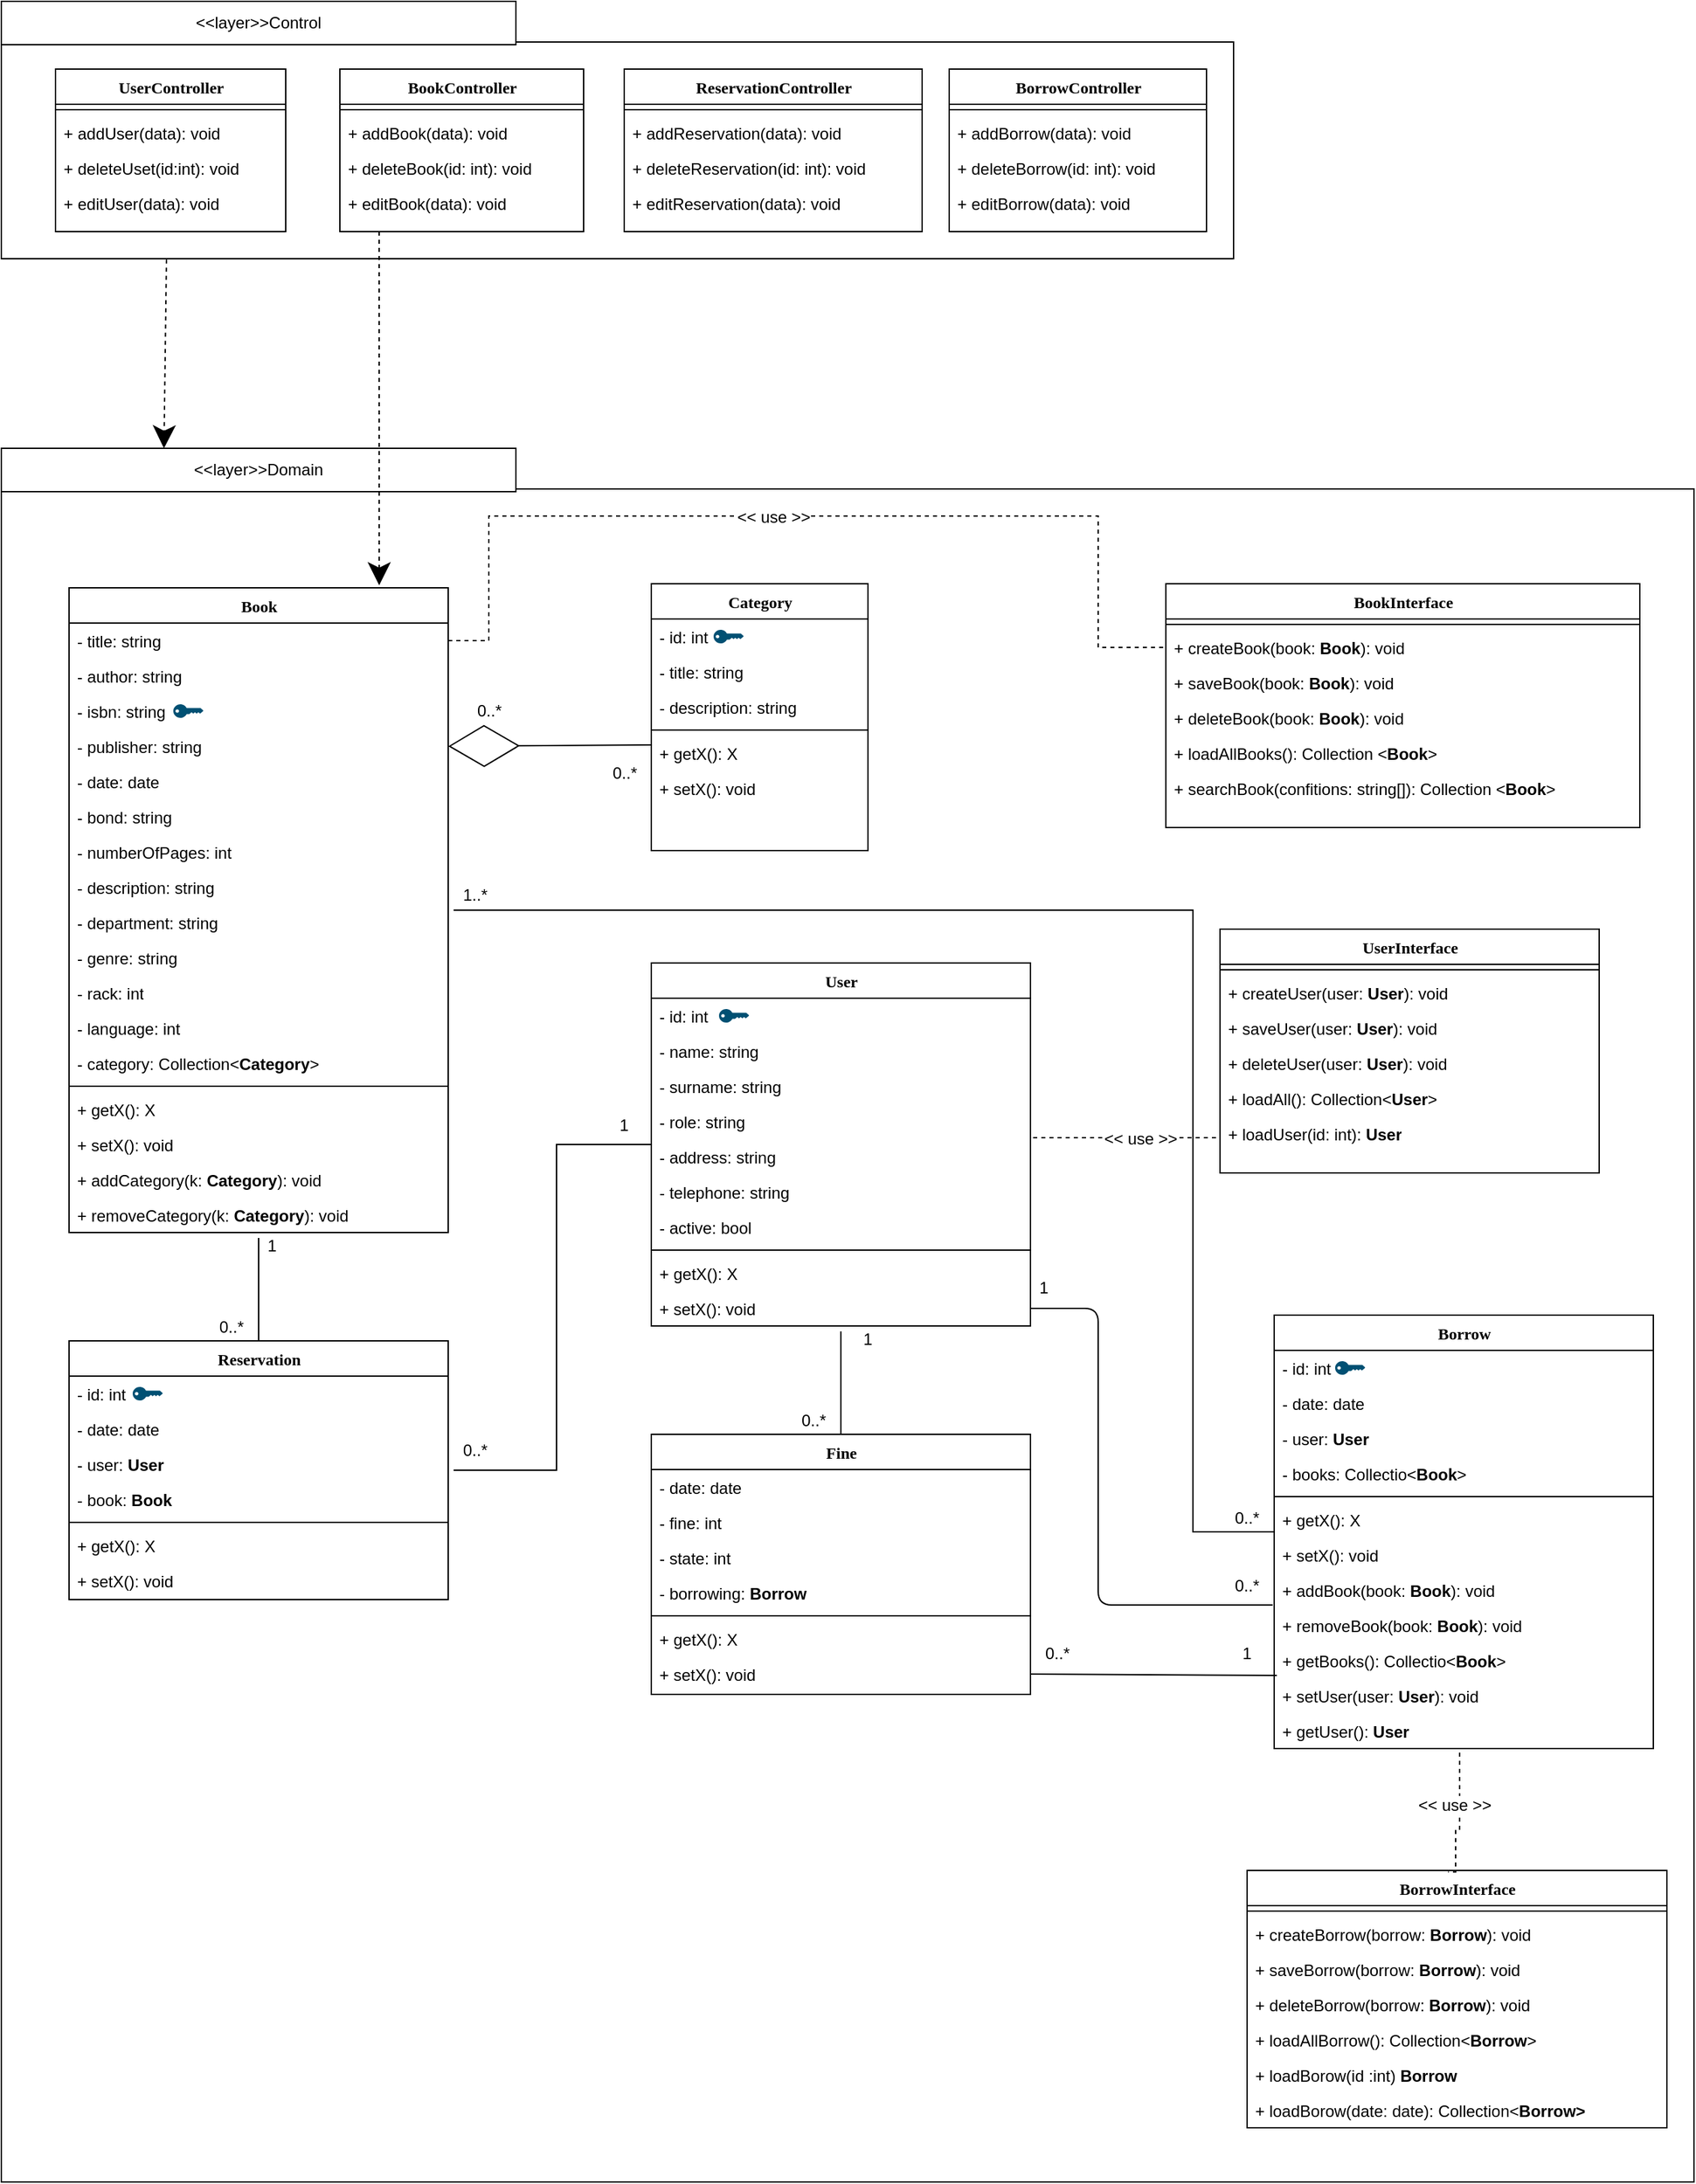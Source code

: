 <mxfile version="12.8.1" type="device"><diagram name="Page-1" id="9f46799a-70d6-7492-0946-bef42562c5a5"><mxGraphModel dx="2031" dy="1963" grid="1" gridSize="10" guides="1" tooltips="1" connect="1" arrows="1" fold="1" page="1" pageScale="1" pageWidth="1100" pageHeight="850" background="#ffffff" math="0" shadow="0"><root><mxCell id="0"/><mxCell id="1" parent="0"/><mxCell id="lK4ByHvCTEQCoTsNUrYw-185" value="" style="whiteSpace=wrap;html=1;aspect=fixed;" parent="1" vertex="1"><mxGeometry x="40" y="10" width="1250" height="1250" as="geometry"/></mxCell><mxCell id="lK4ByHvCTEQCoTsNUrYw-67" value="" style="edgeStyle=orthogonalEdgeStyle;rounded=0;orthogonalLoop=1;jettySize=auto;html=1;startArrow=none;startFill=0;startSize=25;sourcePerimeterSpacing=4;endArrow=none;endFill=0;endSize=50;strokeColor=#000000;strokeWidth=1;" parent="1" source="78961159f06e98e8-17" target="lK4ByHvCTEQCoTsNUrYw-48" edge="1"><mxGeometry relative="1" as="geometry"/></mxCell><mxCell id="lK4ByHvCTEQCoTsNUrYw-118" value="" style="edgeStyle=orthogonalEdgeStyle;rounded=0;orthogonalLoop=1;jettySize=auto;html=1;startArrow=none;startFill=0;startSize=25;sourcePerimeterSpacing=4;endArrow=none;endFill=0;endSize=50;strokeColor=#000000;strokeWidth=1;dashed=1;" parent="1" target="lK4ByHvCTEQCoTsNUrYw-99" edge="1"><mxGeometry relative="1" as="geometry"><mxPoint x="802" y="489" as="sourcePoint"/><Array as="points"><mxPoint x="920" y="489"/><mxPoint x="920" y="489"/></Array></mxGeometry></mxCell><mxCell id="lK4ByHvCTEQCoTsNUrYw-120" value="&amp;lt;&amp;lt; use &amp;gt;&amp;gt;" style="text;html=1;align=center;verticalAlign=middle;resizable=0;points=[];labelBackgroundColor=#ffffff;" parent="lK4ByHvCTEQCoTsNUrYw-118" vertex="1" connectable="0"><mxGeometry x="0.123" y="-1" relative="1" as="geometry"><mxPoint x="1" as="offset"/></mxGeometry></mxCell><mxCell id="lK4ByHvCTEQCoTsNUrYw-140" value="" style="edgeStyle=orthogonalEdgeStyle;rounded=0;orthogonalLoop=1;jettySize=auto;html=1;startArrow=none;startFill=0;startSize=25;sourcePerimeterSpacing=4;endArrow=none;endFill=0;endSize=50;strokeColor=#000000;strokeWidth=1;" parent="1" source="78961159f06e98e8-17" target="lK4ByHvCTEQCoTsNUrYw-121" edge="1"><mxGeometry relative="1" as="geometry"><Array as="points"><mxPoint x="920" y="321"/><mxPoint x="920" y="780"/></Array></mxGeometry></mxCell><mxCell id="78961159f06e98e8-17" value="Book" style="swimlane;html=1;fontStyle=1;align=center;verticalAlign=top;childLayout=stackLayout;horizontal=1;startSize=26;horizontalStack=0;resizeParent=1;resizeLast=0;collapsible=1;marginBottom=0;swimlaneFillColor=#ffffff;rounded=0;shadow=0;comic=0;labelBackgroundColor=none;strokeWidth=1;fillColor=none;fontFamily=Verdana;fontSize=12" parent="1" vertex="1"><mxGeometry x="90" y="83" width="280" height="476" as="geometry"/></mxCell><mxCell id="78961159f06e98e8-21" value="- title: string" style="text;html=1;strokeColor=none;fillColor=none;align=left;verticalAlign=top;spacingLeft=4;spacingRight=4;whiteSpace=wrap;overflow=hidden;rotatable=0;points=[[0,0.5],[1,0.5]];portConstraint=eastwest;" parent="78961159f06e98e8-17" vertex="1"><mxGeometry y="26" width="280" height="26" as="geometry"/></mxCell><mxCell id="78961159f06e98e8-23" value="- author: string" style="text;html=1;strokeColor=none;fillColor=none;align=left;verticalAlign=top;spacingLeft=4;spacingRight=4;whiteSpace=wrap;overflow=hidden;rotatable=0;points=[[0,0.5],[1,0.5]];portConstraint=eastwest;" parent="78961159f06e98e8-17" vertex="1"><mxGeometry y="52" width="280" height="26" as="geometry"/></mxCell><mxCell id="78961159f06e98e8-26" value="- isbn: string" style="text;html=1;strokeColor=none;fillColor=none;align=left;verticalAlign=top;spacingLeft=4;spacingRight=4;whiteSpace=wrap;overflow=hidden;rotatable=0;points=[[0,0.5],[1,0.5]];portConstraint=eastwest;" parent="78961159f06e98e8-17" vertex="1"><mxGeometry y="78" width="280" height="26" as="geometry"/></mxCell><mxCell id="78961159f06e98e8-25" value="- publisher: string" style="text;html=1;strokeColor=none;fillColor=none;align=left;verticalAlign=top;spacingLeft=4;spacingRight=4;whiteSpace=wrap;overflow=hidden;rotatable=0;points=[[0,0.5],[1,0.5]];portConstraint=eastwest;" parent="78961159f06e98e8-17" vertex="1"><mxGeometry y="104" width="280" height="26" as="geometry"/></mxCell><mxCell id="78961159f06e98e8-24" value="- date: date" style="text;html=1;strokeColor=none;fillColor=none;align=left;verticalAlign=top;spacingLeft=4;spacingRight=4;whiteSpace=wrap;overflow=hidden;rotatable=0;points=[[0,0.5],[1,0.5]];portConstraint=eastwest;" parent="78961159f06e98e8-17" vertex="1"><mxGeometry y="130" width="280" height="26" as="geometry"/></mxCell><mxCell id="lK4ByHvCTEQCoTsNUrYw-11" value="- bond: string" style="text;html=1;strokeColor=none;fillColor=none;align=left;verticalAlign=top;spacingLeft=4;spacingRight=4;whiteSpace=wrap;overflow=hidden;rotatable=0;points=[[0,0.5],[1,0.5]];portConstraint=eastwest;" parent="78961159f06e98e8-17" vertex="1"><mxGeometry y="156" width="280" height="26" as="geometry"/></mxCell><mxCell id="lK4ByHvCTEQCoTsNUrYw-12" value="- numberOfPages: int" style="text;html=1;strokeColor=none;fillColor=none;align=left;verticalAlign=top;spacingLeft=4;spacingRight=4;whiteSpace=wrap;overflow=hidden;rotatable=0;points=[[0,0.5],[1,0.5]];portConstraint=eastwest;" parent="78961159f06e98e8-17" vertex="1"><mxGeometry y="182" width="280" height="26" as="geometry"/></mxCell><mxCell id="lK4ByHvCTEQCoTsNUrYw-13" value="-&lt;span lang=&quot;en&quot;&gt; description&lt;/span&gt;: string" style="text;html=1;strokeColor=none;fillColor=none;align=left;verticalAlign=top;spacingLeft=4;spacingRight=4;whiteSpace=wrap;overflow=hidden;rotatable=0;points=[[0,0.5],[1,0.5]];portConstraint=eastwest;" parent="78961159f06e98e8-17" vertex="1"><mxGeometry y="208" width="280" height="26" as="geometry"/></mxCell><mxCell id="lK4ByHvCTEQCoTsNUrYw-14" value="-&lt;span lang=&quot;en&quot;&gt; department&lt;/span&gt;: string" style="text;html=1;strokeColor=none;fillColor=none;align=left;verticalAlign=top;spacingLeft=4;spacingRight=4;whiteSpace=wrap;overflow=hidden;rotatable=0;points=[[0,0.5],[1,0.5]];portConstraint=eastwest;" parent="78961159f06e98e8-17" vertex="1"><mxGeometry y="234" width="280" height="26" as="geometry"/></mxCell><mxCell id="lK4ByHvCTEQCoTsNUrYw-15" value="-&lt;span lang=&quot;en&quot;&gt; genre&lt;/span&gt;: string" style="text;html=1;strokeColor=none;fillColor=none;align=left;verticalAlign=top;spacingLeft=4;spacingRight=4;whiteSpace=wrap;overflow=hidden;rotatable=0;points=[[0,0.5],[1,0.5]];portConstraint=eastwest;" parent="78961159f06e98e8-17" vertex="1"><mxGeometry y="260" width="280" height="26" as="geometry"/></mxCell><mxCell id="lK4ByHvCTEQCoTsNUrYw-16" value="-&lt;span lang=&quot;en&quot;&gt; rack&lt;/span&gt;: int" style="text;html=1;strokeColor=none;fillColor=none;align=left;verticalAlign=top;spacingLeft=4;spacingRight=4;whiteSpace=wrap;overflow=hidden;rotatable=0;points=[[0,0.5],[1,0.5]];portConstraint=eastwest;" parent="78961159f06e98e8-17" vertex="1"><mxGeometry y="286" width="280" height="26" as="geometry"/></mxCell><mxCell id="lK4ByHvCTEQCoTsNUrYw-17" value="-&lt;span lang=&quot;en&quot;&gt; language&lt;/span&gt;: int" style="text;html=1;strokeColor=none;fillColor=none;align=left;verticalAlign=top;spacingLeft=4;spacingRight=4;whiteSpace=wrap;overflow=hidden;rotatable=0;points=[[0,0.5],[1,0.5]];portConstraint=eastwest;" parent="78961159f06e98e8-17" vertex="1"><mxGeometry y="312" width="280" height="26" as="geometry"/></mxCell><mxCell id="lK4ByHvCTEQCoTsNUrYw-18" value="-&lt;span lang=&quot;en&quot;&gt; category&lt;/span&gt;: Collection&amp;lt;&lt;b&gt;Category&lt;/b&gt;&amp;gt;" style="text;html=1;strokeColor=none;fillColor=none;align=left;verticalAlign=top;spacingLeft=4;spacingRight=4;whiteSpace=wrap;overflow=hidden;rotatable=0;points=[[0,0.5],[1,0.5]];portConstraint=eastwest;" parent="78961159f06e98e8-17" vertex="1"><mxGeometry y="338" width="280" height="26" as="geometry"/></mxCell><mxCell id="78961159f06e98e8-19" value="" style="line;html=1;strokeWidth=1;fillColor=none;align=left;verticalAlign=middle;spacingTop=-1;spacingLeft=3;spacingRight=3;rotatable=0;labelPosition=right;points=[];portConstraint=eastwest;" parent="78961159f06e98e8-17" vertex="1"><mxGeometry y="364" width="280" height="8" as="geometry"/></mxCell><mxCell id="78961159f06e98e8-27" value="+ getX(): X" style="text;html=1;strokeColor=none;fillColor=none;align=left;verticalAlign=top;spacingLeft=4;spacingRight=4;whiteSpace=wrap;overflow=hidden;rotatable=0;points=[[0,0.5],[1,0.5]];portConstraint=eastwest;" parent="78961159f06e98e8-17" vertex="1"><mxGeometry y="372" width="280" height="26" as="geometry"/></mxCell><mxCell id="78961159f06e98e8-20" value="+ setX(): void" style="text;html=1;strokeColor=none;fillColor=none;align=left;verticalAlign=top;spacingLeft=4;spacingRight=4;whiteSpace=wrap;overflow=hidden;rotatable=0;points=[[0,0.5],[1,0.5]];portConstraint=eastwest;" parent="78961159f06e98e8-17" vertex="1"><mxGeometry y="398" width="280" height="26" as="geometry"/></mxCell><mxCell id="lK4ByHvCTEQCoTsNUrYw-19" value="+ addCategory(k: &lt;b&gt;Category&lt;/b&gt;): void" style="text;html=1;strokeColor=none;fillColor=none;align=left;verticalAlign=top;spacingLeft=4;spacingRight=4;whiteSpace=wrap;overflow=hidden;rotatable=0;points=[[0,0.5],[1,0.5]];portConstraint=eastwest;" parent="78961159f06e98e8-17" vertex="1"><mxGeometry y="424" width="280" height="26" as="geometry"/></mxCell><mxCell id="lK4ByHvCTEQCoTsNUrYw-20" value="+ removeCategory(k: &lt;b&gt;Category&lt;/b&gt;): void" style="text;html=1;strokeColor=none;fillColor=none;align=left;verticalAlign=top;spacingLeft=4;spacingRight=4;whiteSpace=wrap;overflow=hidden;rotatable=0;points=[[0,0.5],[1,0.5]];portConstraint=eastwest;" parent="78961159f06e98e8-17" vertex="1"><mxGeometry y="450" width="280" height="26" as="geometry"/></mxCell><mxCell id="lK4ByHvCTEQCoTsNUrYw-121" value="Borrow" style="swimlane;html=1;fontStyle=1;align=center;verticalAlign=top;childLayout=stackLayout;horizontal=1;startSize=26;horizontalStack=0;resizeParent=1;resizeLast=0;collapsible=1;marginBottom=0;swimlaneFillColor=#ffffff;rounded=0;shadow=0;comic=0;labelBackgroundColor=none;strokeWidth=1;fillColor=none;fontFamily=Verdana;fontSize=12" parent="1" vertex="1"><mxGeometry x="980" y="620" width="280" height="320" as="geometry"/></mxCell><mxCell id="lK4ByHvCTEQCoTsNUrYw-122" value="- id: int" style="text;html=1;strokeColor=none;fillColor=none;align=left;verticalAlign=top;spacingLeft=4;spacingRight=4;whiteSpace=wrap;overflow=hidden;rotatable=0;points=[[0,0.5],[1,0.5]];portConstraint=eastwest;" parent="lK4ByHvCTEQCoTsNUrYw-121" vertex="1"><mxGeometry y="26" width="280" height="26" as="geometry"/></mxCell><mxCell id="lK4ByHvCTEQCoTsNUrYw-123" value="- date: date" style="text;html=1;strokeColor=none;fillColor=none;align=left;verticalAlign=top;spacingLeft=4;spacingRight=4;whiteSpace=wrap;overflow=hidden;rotatable=0;points=[[0,0.5],[1,0.5]];portConstraint=eastwest;" parent="lK4ByHvCTEQCoTsNUrYw-121" vertex="1"><mxGeometry y="52" width="280" height="26" as="geometry"/></mxCell><mxCell id="lK4ByHvCTEQCoTsNUrYw-124" value="- user: &lt;b&gt;User&lt;/b&gt;" style="text;html=1;strokeColor=none;fillColor=none;align=left;verticalAlign=top;spacingLeft=4;spacingRight=4;whiteSpace=wrap;overflow=hidden;rotatable=0;points=[[0,0.5],[1,0.5]];portConstraint=eastwest;" parent="lK4ByHvCTEQCoTsNUrYw-121" vertex="1"><mxGeometry y="78" width="280" height="26" as="geometry"/></mxCell><mxCell id="lK4ByHvCTEQCoTsNUrYw-126" value="- books: Collectio&amp;lt;&lt;b&gt;Book&lt;/b&gt;&amp;gt;" style="text;html=1;strokeColor=none;fillColor=none;align=left;verticalAlign=top;spacingLeft=4;spacingRight=4;whiteSpace=wrap;overflow=hidden;rotatable=0;points=[[0,0.5],[1,0.5]];portConstraint=eastwest;" parent="lK4ByHvCTEQCoTsNUrYw-121" vertex="1"><mxGeometry y="104" width="280" height="26" as="geometry"/></mxCell><mxCell id="lK4ByHvCTEQCoTsNUrYw-135" value="" style="line;html=1;strokeWidth=1;fillColor=none;align=left;verticalAlign=middle;spacingTop=-1;spacingLeft=3;spacingRight=3;rotatable=0;labelPosition=right;points=[];portConstraint=eastwest;" parent="lK4ByHvCTEQCoTsNUrYw-121" vertex="1"><mxGeometry y="130" width="280" height="8" as="geometry"/></mxCell><mxCell id="lK4ByHvCTEQCoTsNUrYw-136" value="+ getX(): X" style="text;html=1;strokeColor=none;fillColor=none;align=left;verticalAlign=top;spacingLeft=4;spacingRight=4;whiteSpace=wrap;overflow=hidden;rotatable=0;points=[[0,0.5],[1,0.5]];portConstraint=eastwest;" parent="lK4ByHvCTEQCoTsNUrYw-121" vertex="1"><mxGeometry y="138" width="280" height="26" as="geometry"/></mxCell><mxCell id="lK4ByHvCTEQCoTsNUrYw-137" value="+ setX(): void" style="text;html=1;strokeColor=none;fillColor=none;align=left;verticalAlign=top;spacingLeft=4;spacingRight=4;whiteSpace=wrap;overflow=hidden;rotatable=0;points=[[0,0.5],[1,0.5]];portConstraint=eastwest;" parent="lK4ByHvCTEQCoTsNUrYw-121" vertex="1"><mxGeometry y="164" width="280" height="26" as="geometry"/></mxCell><mxCell id="lK4ByHvCTEQCoTsNUrYw-138" value="+ addBook(book: &lt;b&gt;Book&lt;/b&gt;): void" style="text;html=1;strokeColor=none;fillColor=none;align=left;verticalAlign=top;spacingLeft=4;spacingRight=4;whiteSpace=wrap;overflow=hidden;rotatable=0;points=[[0,0.5],[1,0.5]];portConstraint=eastwest;" parent="lK4ByHvCTEQCoTsNUrYw-121" vertex="1"><mxGeometry y="190" width="280" height="26" as="geometry"/></mxCell><mxCell id="lK4ByHvCTEQCoTsNUrYw-144" value="+ removeBook(book: &lt;b&gt;Book&lt;/b&gt;): void" style="text;html=1;strokeColor=none;fillColor=none;align=left;verticalAlign=top;spacingLeft=4;spacingRight=4;whiteSpace=wrap;overflow=hidden;rotatable=0;points=[[0,0.5],[1,0.5]];portConstraint=eastwest;" parent="lK4ByHvCTEQCoTsNUrYw-121" vertex="1"><mxGeometry y="216" width="280" height="26" as="geometry"/></mxCell><mxCell id="lK4ByHvCTEQCoTsNUrYw-145" value="+ getBooks(): Collectio&amp;lt;&lt;b&gt;Book&lt;/b&gt;&amp;gt;" style="text;html=1;strokeColor=none;fillColor=none;align=left;verticalAlign=top;spacingLeft=4;spacingRight=4;whiteSpace=wrap;overflow=hidden;rotatable=0;points=[[0,0.5],[1,0.5]];portConstraint=eastwest;" parent="lK4ByHvCTEQCoTsNUrYw-121" vertex="1"><mxGeometry y="242" width="280" height="26" as="geometry"/></mxCell><mxCell id="lK4ByHvCTEQCoTsNUrYw-146" value="+ setUser(user: &lt;b&gt;User&lt;/b&gt;): void" style="text;html=1;strokeColor=none;fillColor=none;align=left;verticalAlign=top;spacingLeft=4;spacingRight=4;whiteSpace=wrap;overflow=hidden;rotatable=0;points=[[0,0.5],[1,0.5]];portConstraint=eastwest;" parent="lK4ByHvCTEQCoTsNUrYw-121" vertex="1"><mxGeometry y="268" width="280" height="26" as="geometry"/></mxCell><mxCell id="lK4ByHvCTEQCoTsNUrYw-149" value="+ getUser(): &lt;b&gt;User&lt;/b&gt;" style="text;html=1;strokeColor=none;fillColor=none;align=left;verticalAlign=top;spacingLeft=4;spacingRight=4;whiteSpace=wrap;overflow=hidden;rotatable=0;points=[[0,0.5],[1,0.5]];portConstraint=eastwest;" parent="lK4ByHvCTEQCoTsNUrYw-121" vertex="1"><mxGeometry y="294" width="280" height="26" as="geometry"/></mxCell><mxCell id="lK4ByHvCTEQCoTsNUrYw-99" value="UserInterface" style="swimlane;html=1;fontStyle=1;align=center;verticalAlign=top;childLayout=stackLayout;horizontal=1;startSize=26;horizontalStack=0;resizeParent=1;resizeLast=0;collapsible=1;marginBottom=0;swimlaneFillColor=#ffffff;rounded=0;shadow=0;comic=0;labelBackgroundColor=none;strokeWidth=1;fillColor=none;fontFamily=Verdana;fontSize=12" parent="1" vertex="1"><mxGeometry x="940" y="335" width="280" height="180" as="geometry"/></mxCell><mxCell id="lK4ByHvCTEQCoTsNUrYw-113" value="" style="line;html=1;strokeWidth=1;fillColor=none;align=left;verticalAlign=middle;spacingTop=-1;spacingLeft=3;spacingRight=3;rotatable=0;labelPosition=right;points=[];portConstraint=eastwest;" parent="lK4ByHvCTEQCoTsNUrYw-99" vertex="1"><mxGeometry y="26" width="280" height="8" as="geometry"/></mxCell><mxCell id="lK4ByHvCTEQCoTsNUrYw-114" value="+ createUser(user: &lt;b&gt;User&lt;/b&gt;): void" style="text;html=1;strokeColor=none;fillColor=none;align=left;verticalAlign=top;spacingLeft=4;spacingRight=4;whiteSpace=wrap;overflow=hidden;rotatable=0;points=[[0,0.5],[1,0.5]];portConstraint=eastwest;" parent="lK4ByHvCTEQCoTsNUrYw-99" vertex="1"><mxGeometry y="34" width="280" height="26" as="geometry"/></mxCell><mxCell id="lK4ByHvCTEQCoTsNUrYw-115" value="+ saveUser(user: &lt;b&gt;User&lt;/b&gt;): void" style="text;html=1;strokeColor=none;fillColor=none;align=left;verticalAlign=top;spacingLeft=4;spacingRight=4;whiteSpace=wrap;overflow=hidden;rotatable=0;points=[[0,0.5],[1,0.5]];portConstraint=eastwest;" parent="lK4ByHvCTEQCoTsNUrYw-99" vertex="1"><mxGeometry y="60" width="280" height="26" as="geometry"/></mxCell><mxCell id="lK4ByHvCTEQCoTsNUrYw-116" value="+ deleteUser(user: &lt;b&gt;User&lt;/b&gt;): void" style="text;html=1;strokeColor=none;fillColor=none;align=left;verticalAlign=top;spacingLeft=4;spacingRight=4;whiteSpace=wrap;overflow=hidden;rotatable=0;points=[[0,0.5],[1,0.5]];portConstraint=eastwest;" parent="lK4ByHvCTEQCoTsNUrYw-99" vertex="1"><mxGeometry y="86" width="280" height="26" as="geometry"/></mxCell><mxCell id="lK4ByHvCTEQCoTsNUrYw-117" value="+ loadAll(): Collection&amp;lt;&lt;b&gt;User&lt;/b&gt;&amp;gt;" style="text;html=1;strokeColor=none;fillColor=none;align=left;verticalAlign=top;spacingLeft=4;spacingRight=4;whiteSpace=wrap;overflow=hidden;rotatable=0;points=[[0,0.5],[1,0.5]];portConstraint=eastwest;" parent="lK4ByHvCTEQCoTsNUrYw-99" vertex="1"><mxGeometry y="112" width="280" height="26" as="geometry"/></mxCell><mxCell id="lK4ByHvCTEQCoTsNUrYw-112" value="+ loadUser(id: int): &lt;b&gt;User&lt;/b&gt;" style="text;html=1;strokeColor=none;fillColor=none;align=left;verticalAlign=top;spacingLeft=4;spacingRight=4;whiteSpace=wrap;overflow=hidden;rotatable=0;points=[[0,0.5],[1,0.5]];portConstraint=eastwest;" parent="lK4ByHvCTEQCoTsNUrYw-99" vertex="1"><mxGeometry y="138" width="280" height="26" as="geometry"/></mxCell><mxCell id="lK4ByHvCTEQCoTsNUrYw-78" value="" style="edgeStyle=orthogonalEdgeStyle;rounded=0;orthogonalLoop=1;jettySize=auto;html=1;startArrow=none;startFill=0;startSize=25;sourcePerimeterSpacing=4;endArrow=none;endFill=0;endSize=50;strokeColor=#000000;strokeWidth=1;" parent="1" source="lK4ByHvCTEQCoTsNUrYw-48" target="lK4ByHvCTEQCoTsNUrYw-70" edge="1"><mxGeometry relative="1" as="geometry"><Array as="points"><mxPoint x="450" y="735"/><mxPoint x="450" y="494"/></Array></mxGeometry></mxCell><mxCell id="lK4ByHvCTEQCoTsNUrYw-48" value="Reservation" style="swimlane;html=1;fontStyle=1;align=center;verticalAlign=top;childLayout=stackLayout;horizontal=1;startSize=26;horizontalStack=0;resizeParent=1;resizeLast=0;collapsible=1;marginBottom=0;swimlaneFillColor=#ffffff;rounded=0;shadow=0;comic=0;labelBackgroundColor=none;strokeWidth=1;fillColor=none;fontFamily=Verdana;fontSize=12" parent="1" vertex="1"><mxGeometry x="90" y="639" width="280" height="191" as="geometry"/></mxCell><mxCell id="lK4ByHvCTEQCoTsNUrYw-49" value="- id: int" style="text;html=1;strokeColor=none;fillColor=none;align=left;verticalAlign=top;spacingLeft=4;spacingRight=4;whiteSpace=wrap;overflow=hidden;rotatable=0;points=[[0,0.5],[1,0.5]];portConstraint=eastwest;" parent="lK4ByHvCTEQCoTsNUrYw-48" vertex="1"><mxGeometry y="26" width="280" height="26" as="geometry"/></mxCell><mxCell id="lK4ByHvCTEQCoTsNUrYw-50" value="- date: date" style="text;html=1;strokeColor=none;fillColor=none;align=left;verticalAlign=top;spacingLeft=4;spacingRight=4;whiteSpace=wrap;overflow=hidden;rotatable=0;points=[[0,0.5],[1,0.5]];portConstraint=eastwest;" parent="lK4ByHvCTEQCoTsNUrYw-48" vertex="1"><mxGeometry y="52" width="280" height="26" as="geometry"/></mxCell><mxCell id="lK4ByHvCTEQCoTsNUrYw-51" value="- user: &lt;b&gt;User&lt;/b&gt;" style="text;html=1;strokeColor=none;fillColor=none;align=left;verticalAlign=top;spacingLeft=4;spacingRight=4;whiteSpace=wrap;overflow=hidden;rotatable=0;points=[[0,0.5],[1,0.5]];portConstraint=eastwest;" parent="lK4ByHvCTEQCoTsNUrYw-48" vertex="1"><mxGeometry y="78" width="280" height="26" as="geometry"/></mxCell><mxCell id="lK4ByHvCTEQCoTsNUrYw-52" value="- book: &lt;b&gt;Book&lt;/b&gt;" style="text;html=1;strokeColor=none;fillColor=none;align=left;verticalAlign=top;spacingLeft=4;spacingRight=4;whiteSpace=wrap;overflow=hidden;rotatable=0;points=[[0,0.5],[1,0.5]];portConstraint=eastwest;" parent="lK4ByHvCTEQCoTsNUrYw-48" vertex="1"><mxGeometry y="104" width="280" height="26" as="geometry"/></mxCell><mxCell id="lK4ByHvCTEQCoTsNUrYw-62" value="" style="line;html=1;strokeWidth=1;fillColor=none;align=left;verticalAlign=middle;spacingTop=-1;spacingLeft=3;spacingRight=3;rotatable=0;labelPosition=right;points=[];portConstraint=eastwest;" parent="lK4ByHvCTEQCoTsNUrYw-48" vertex="1"><mxGeometry y="130" width="280" height="8" as="geometry"/></mxCell><mxCell id="lK4ByHvCTEQCoTsNUrYw-63" value="+ getX(): X" style="text;html=1;strokeColor=none;fillColor=none;align=left;verticalAlign=top;spacingLeft=4;spacingRight=4;whiteSpace=wrap;overflow=hidden;rotatable=0;points=[[0,0.5],[1,0.5]];portConstraint=eastwest;" parent="lK4ByHvCTEQCoTsNUrYw-48" vertex="1"><mxGeometry y="138" width="280" height="26" as="geometry"/></mxCell><mxCell id="lK4ByHvCTEQCoTsNUrYw-64" value="+ setX(): void" style="text;html=1;strokeColor=none;fillColor=none;align=left;verticalAlign=top;spacingLeft=4;spacingRight=4;whiteSpace=wrap;overflow=hidden;rotatable=0;points=[[0,0.5],[1,0.5]];portConstraint=eastwest;" parent="lK4ByHvCTEQCoTsNUrYw-48" vertex="1"><mxGeometry y="164" width="280" height="26" as="geometry"/></mxCell><mxCell id="lK4ByHvCTEQCoTsNUrYw-95" value="" style="edgeStyle=orthogonalEdgeStyle;rounded=0;orthogonalLoop=1;jettySize=auto;html=1;startArrow=none;startFill=0;startSize=25;sourcePerimeterSpacing=4;endArrow=none;endFill=0;endSize=50;strokeColor=#000000;strokeWidth=1;" parent="1" source="lK4ByHvCTEQCoTsNUrYw-70" target="lK4ByHvCTEQCoTsNUrYw-84" edge="1"><mxGeometry relative="1" as="geometry"/></mxCell><mxCell id="lK4ByHvCTEQCoTsNUrYw-70" value="User" style="swimlane;html=1;fontStyle=1;align=center;verticalAlign=top;childLayout=stackLayout;horizontal=1;startSize=26;horizontalStack=0;resizeParent=1;resizeLast=0;collapsible=1;marginBottom=0;swimlaneFillColor=#ffffff;rounded=0;shadow=0;comic=0;labelBackgroundColor=none;strokeWidth=1;fillColor=none;fontFamily=Verdana;fontSize=12" parent="1" vertex="1"><mxGeometry x="520" y="360" width="280" height="268" as="geometry"/></mxCell><mxCell id="lK4ByHvCTEQCoTsNUrYw-71" value="- id: int" style="text;html=1;strokeColor=none;fillColor=none;align=left;verticalAlign=top;spacingLeft=4;spacingRight=4;whiteSpace=wrap;overflow=hidden;rotatable=0;points=[[0,0.5],[1,0.5]];portConstraint=eastwest;" parent="lK4ByHvCTEQCoTsNUrYw-70" vertex="1"><mxGeometry y="26" width="280" height="26" as="geometry"/></mxCell><mxCell id="lK4ByHvCTEQCoTsNUrYw-72" value="- name: string" style="text;html=1;strokeColor=none;fillColor=none;align=left;verticalAlign=top;spacingLeft=4;spacingRight=4;whiteSpace=wrap;overflow=hidden;rotatable=0;points=[[0,0.5],[1,0.5]];portConstraint=eastwest;" parent="lK4ByHvCTEQCoTsNUrYw-70" vertex="1"><mxGeometry y="52" width="280" height="26" as="geometry"/></mxCell><mxCell id="lK4ByHvCTEQCoTsNUrYw-73" value="- surname: string" style="text;html=1;strokeColor=none;fillColor=none;align=left;verticalAlign=top;spacingLeft=4;spacingRight=4;whiteSpace=wrap;overflow=hidden;rotatable=0;points=[[0,0.5],[1,0.5]];portConstraint=eastwest;" parent="lK4ByHvCTEQCoTsNUrYw-70" vertex="1"><mxGeometry y="78" width="280" height="26" as="geometry"/></mxCell><mxCell id="lK4ByHvCTEQCoTsNUrYw-74" value="- role: string" style="text;html=1;strokeColor=none;fillColor=none;align=left;verticalAlign=top;spacingLeft=4;spacingRight=4;whiteSpace=wrap;overflow=hidden;rotatable=0;points=[[0,0.5],[1,0.5]];portConstraint=eastwest;" parent="lK4ByHvCTEQCoTsNUrYw-70" vertex="1"><mxGeometry y="104" width="280" height="26" as="geometry"/></mxCell><mxCell id="lK4ByHvCTEQCoTsNUrYw-79" value="- address: string" style="text;html=1;strokeColor=none;fillColor=none;align=left;verticalAlign=top;spacingLeft=4;spacingRight=4;whiteSpace=wrap;overflow=hidden;rotatable=0;points=[[0,0.5],[1,0.5]];portConstraint=eastwest;" parent="lK4ByHvCTEQCoTsNUrYw-70" vertex="1"><mxGeometry y="130" width="280" height="26" as="geometry"/></mxCell><mxCell id="lK4ByHvCTEQCoTsNUrYw-80" value="- telephone: string" style="text;html=1;strokeColor=none;fillColor=none;align=left;verticalAlign=top;spacingLeft=4;spacingRight=4;whiteSpace=wrap;overflow=hidden;rotatable=0;points=[[0,0.5],[1,0.5]];portConstraint=eastwest;" parent="lK4ByHvCTEQCoTsNUrYw-70" vertex="1"><mxGeometry y="156" width="280" height="26" as="geometry"/></mxCell><mxCell id="lK4ByHvCTEQCoTsNUrYw-81" value="- active: bool" style="text;html=1;strokeColor=none;fillColor=none;align=left;verticalAlign=top;spacingLeft=4;spacingRight=4;whiteSpace=wrap;overflow=hidden;rotatable=0;points=[[0,0.5],[1,0.5]];portConstraint=eastwest;" parent="lK4ByHvCTEQCoTsNUrYw-70" vertex="1"><mxGeometry y="182" width="280" height="26" as="geometry"/></mxCell><mxCell id="lK4ByHvCTEQCoTsNUrYw-75" value="" style="line;html=1;strokeWidth=1;fillColor=none;align=left;verticalAlign=middle;spacingTop=-1;spacingLeft=3;spacingRight=3;rotatable=0;labelPosition=right;points=[];portConstraint=eastwest;" parent="lK4ByHvCTEQCoTsNUrYw-70" vertex="1"><mxGeometry y="208" width="280" height="8" as="geometry"/></mxCell><mxCell id="lK4ByHvCTEQCoTsNUrYw-76" value="+ getX(): X" style="text;html=1;strokeColor=none;fillColor=none;align=left;verticalAlign=top;spacingLeft=4;spacingRight=4;whiteSpace=wrap;overflow=hidden;rotatable=0;points=[[0,0.5],[1,0.5]];portConstraint=eastwest;" parent="lK4ByHvCTEQCoTsNUrYw-70" vertex="1"><mxGeometry y="216" width="280" height="26" as="geometry"/></mxCell><mxCell id="lK4ByHvCTEQCoTsNUrYw-77" value="+ setX(): void" style="text;html=1;strokeColor=none;fillColor=none;align=left;verticalAlign=top;spacingLeft=4;spacingRight=4;whiteSpace=wrap;overflow=hidden;rotatable=0;points=[[0,0.5],[1,0.5]];portConstraint=eastwest;" parent="lK4ByHvCTEQCoTsNUrYw-70" vertex="1"><mxGeometry y="242" width="280" height="26" as="geometry"/></mxCell><mxCell id="lK4ByHvCTEQCoTsNUrYw-84" value="Fine" style="swimlane;html=1;fontStyle=1;align=center;verticalAlign=top;childLayout=stackLayout;horizontal=1;startSize=26;horizontalStack=0;resizeParent=1;resizeLast=0;collapsible=1;marginBottom=0;swimlaneFillColor=#ffffff;rounded=0;shadow=0;comic=0;labelBackgroundColor=none;strokeWidth=1;fillColor=none;fontFamily=Verdana;fontSize=12" parent="1" vertex="1"><mxGeometry x="520" y="708" width="280" height="192" as="geometry"/></mxCell><mxCell id="lK4ByHvCTEQCoTsNUrYw-85" value="- date: date" style="text;html=1;strokeColor=none;fillColor=none;align=left;verticalAlign=top;spacingLeft=4;spacingRight=4;whiteSpace=wrap;overflow=hidden;rotatable=0;points=[[0,0.5],[1,0.5]];portConstraint=eastwest;" parent="lK4ByHvCTEQCoTsNUrYw-84" vertex="1"><mxGeometry y="26" width="280" height="26" as="geometry"/></mxCell><mxCell id="lK4ByHvCTEQCoTsNUrYw-86" value="- fine: int" style="text;html=1;strokeColor=none;fillColor=none;align=left;verticalAlign=top;spacingLeft=4;spacingRight=4;whiteSpace=wrap;overflow=hidden;rotatable=0;points=[[0,0.5],[1,0.5]];portConstraint=eastwest;" parent="lK4ByHvCTEQCoTsNUrYw-84" vertex="1"><mxGeometry y="52" width="280" height="26" as="geometry"/></mxCell><mxCell id="lK4ByHvCTEQCoTsNUrYw-87" value="- state: int" style="text;html=1;strokeColor=none;fillColor=none;align=left;verticalAlign=top;spacingLeft=4;spacingRight=4;whiteSpace=wrap;overflow=hidden;rotatable=0;points=[[0,0.5],[1,0.5]];portConstraint=eastwest;" parent="lK4ByHvCTEQCoTsNUrYw-84" vertex="1"><mxGeometry y="78" width="280" height="26" as="geometry"/></mxCell><mxCell id="lK4ByHvCTEQCoTsNUrYw-88" value="- borrowing: &lt;b&gt;Borrow&lt;/b&gt;" style="text;html=1;strokeColor=none;fillColor=none;align=left;verticalAlign=top;spacingLeft=4;spacingRight=4;whiteSpace=wrap;overflow=hidden;rotatable=0;points=[[0,0.5],[1,0.5]];portConstraint=eastwest;" parent="lK4ByHvCTEQCoTsNUrYw-84" vertex="1"><mxGeometry y="104" width="280" height="26" as="geometry"/></mxCell><mxCell id="lK4ByHvCTEQCoTsNUrYw-92" value="" style="line;html=1;strokeWidth=1;fillColor=none;align=left;verticalAlign=middle;spacingTop=-1;spacingLeft=3;spacingRight=3;rotatable=0;labelPosition=right;points=[];portConstraint=eastwest;" parent="lK4ByHvCTEQCoTsNUrYw-84" vertex="1"><mxGeometry y="130" width="280" height="8" as="geometry"/></mxCell><mxCell id="lK4ByHvCTEQCoTsNUrYw-93" value="+ getX(): X" style="text;html=1;strokeColor=none;fillColor=none;align=left;verticalAlign=top;spacingLeft=4;spacingRight=4;whiteSpace=wrap;overflow=hidden;rotatable=0;points=[[0,0.5],[1,0.5]];portConstraint=eastwest;" parent="lK4ByHvCTEQCoTsNUrYw-84" vertex="1"><mxGeometry y="138" width="280" height="26" as="geometry"/></mxCell><mxCell id="lK4ByHvCTEQCoTsNUrYw-94" value="+ setX(): void" style="text;html=1;strokeColor=none;fillColor=none;align=left;verticalAlign=top;spacingLeft=4;spacingRight=4;whiteSpace=wrap;overflow=hidden;rotatable=0;points=[[0,0.5],[1,0.5]];portConstraint=eastwest;" parent="lK4ByHvCTEQCoTsNUrYw-84" vertex="1"><mxGeometry y="164" width="280" height="26" as="geometry"/></mxCell><mxCell id="78961159f06e98e8-122" style="edgeStyle=elbowEdgeStyle;html=1;labelBackgroundColor=none;startFill=0;startSize=8;endArrow=open;endFill=0;endSize=16;fontFamily=Verdana;fontSize=12;elbow=vertical;dashed=1;" parent="1" target="78961159f06e98e8-43" edge="1"><mxGeometry relative="1" as="geometry"><mxPoint x="590" y="182" as="sourcePoint"/></mxGeometry></mxCell><mxCell id="78961159f06e98e8-43" value="Category" style="swimlane;html=1;fontStyle=1;align=center;verticalAlign=top;childLayout=stackLayout;horizontal=1;startSize=26;horizontalStack=0;resizeParent=1;resizeLast=0;collapsible=1;marginBottom=0;swimlaneFillColor=#ffffff;rounded=0;shadow=0;comic=0;labelBackgroundColor=none;strokeWidth=1;fillColor=none;fontFamily=Verdana;fontSize=12" parent="1" vertex="1"><mxGeometry x="520" y="80" width="160" height="197" as="geometry"/></mxCell><mxCell id="78961159f06e98e8-44" value="- id: int" style="text;html=1;strokeColor=none;fillColor=none;align=left;verticalAlign=top;spacingLeft=4;spacingRight=4;whiteSpace=wrap;overflow=hidden;rotatable=0;points=[[0,0.5],[1,0.5]];portConstraint=eastwest;" parent="78961159f06e98e8-43" vertex="1"><mxGeometry y="26" width="160" height="26" as="geometry"/></mxCell><mxCell id="78961159f06e98e8-45" value="- title: string" style="text;html=1;strokeColor=none;fillColor=none;align=left;verticalAlign=top;spacingLeft=4;spacingRight=4;whiteSpace=wrap;overflow=hidden;rotatable=0;points=[[0,0.5],[1,0.5]];portConstraint=eastwest;" parent="78961159f06e98e8-43" vertex="1"><mxGeometry y="52" width="160" height="26" as="geometry"/></mxCell><mxCell id="78961159f06e98e8-49" value="- description: string" style="text;html=1;strokeColor=none;fillColor=none;align=left;verticalAlign=top;spacingLeft=4;spacingRight=4;whiteSpace=wrap;overflow=hidden;rotatable=0;points=[[0,0.5],[1,0.5]];portConstraint=eastwest;" parent="78961159f06e98e8-43" vertex="1"><mxGeometry y="78" width="160" height="26" as="geometry"/></mxCell><mxCell id="78961159f06e98e8-51" value="" style="line;html=1;strokeWidth=1;fillColor=none;align=left;verticalAlign=middle;spacingTop=-1;spacingLeft=3;spacingRight=3;rotatable=0;labelPosition=right;points=[];portConstraint=eastwest;" parent="78961159f06e98e8-43" vertex="1"><mxGeometry y="104" width="160" height="8" as="geometry"/></mxCell><mxCell id="78961159f06e98e8-52" value="+ getX(): X" style="text;html=1;strokeColor=none;fillColor=none;align=left;verticalAlign=top;spacingLeft=4;spacingRight=4;whiteSpace=wrap;overflow=hidden;rotatable=0;points=[[0,0.5],[1,0.5]];portConstraint=eastwest;" parent="78961159f06e98e8-43" vertex="1"><mxGeometry y="112" width="160" height="26" as="geometry"/></mxCell><mxCell id="78961159f06e98e8-53" value="+ setX(): void" style="text;html=1;strokeColor=none;fillColor=none;align=left;verticalAlign=top;spacingLeft=4;spacingRight=4;whiteSpace=wrap;overflow=hidden;rotatable=0;points=[[0,0.5],[1,0.5]];portConstraint=eastwest;" parent="78961159f06e98e8-43" vertex="1"><mxGeometry y="138" width="160" height="26" as="geometry"/></mxCell><mxCell id="lK4ByHvCTEQCoTsNUrYw-45" value="" style="endArrow=diamondThin;html=1;strokeColor=#000000;strokeWidth=1;entryX=1;entryY=0.5;entryDx=0;entryDy=0;exitX=0;exitY=0.269;exitDx=0;exitDy=0;exitPerimeter=0;startArrow=none;startFill=0;startSize=25;endFill=0;endSize=50;" parent="1" source="78961159f06e98e8-52" target="78961159f06e98e8-25" edge="1"><mxGeometry width="50" height="50" relative="1" as="geometry"><mxPoint x="90" y="630" as="sourcePoint"/><mxPoint x="140" y="580" as="targetPoint"/></mxGeometry></mxCell><mxCell id="lK4ByHvCTEQCoTsNUrYw-46" value="0..*" style="text;html=1;align=center;verticalAlign=middle;resizable=0;points=[];labelBackgroundColor=#ffffff;" parent="lK4ByHvCTEQCoTsNUrYw-45" vertex="1" connectable="0"><mxGeometry x="0.601" y="14" relative="1" as="geometry"><mxPoint y="-39.8" as="offset"/></mxGeometry></mxCell><mxCell id="lK4ByHvCTEQCoTsNUrYw-47" value="0..*" style="text;html=1;align=center;verticalAlign=middle;resizable=0;points=[];labelBackgroundColor=#ffffff;" parent="1" vertex="1" connectable="0"><mxGeometry x="499.997" y="259.998" as="geometry"><mxPoint y="-39.8" as="offset"/></mxGeometry></mxCell><mxCell id="lK4ByHvCTEQCoTsNUrYw-68" value="1" style="text;html=1;strokeColor=none;fillColor=none;align=center;verticalAlign=middle;whiteSpace=wrap;rounded=0;" parent="1" vertex="1"><mxGeometry x="220" y="559" width="40" height="20" as="geometry"/></mxCell><mxCell id="lK4ByHvCTEQCoTsNUrYw-69" value="0..*" style="text;html=1;strokeColor=none;fillColor=none;align=center;verticalAlign=middle;whiteSpace=wrap;rounded=0;" parent="1" vertex="1"><mxGeometry x="190" y="619" width="40" height="20" as="geometry"/></mxCell><mxCell id="lK4ByHvCTEQCoTsNUrYw-82" value="0..*" style="text;html=1;strokeColor=none;fillColor=none;align=center;verticalAlign=middle;whiteSpace=wrap;rounded=0;" parent="1" vertex="1"><mxGeometry x="370" y="710" width="40" height="20" as="geometry"/></mxCell><mxCell id="lK4ByHvCTEQCoTsNUrYw-83" value="1" style="text;html=1;strokeColor=none;fillColor=none;align=center;verticalAlign=middle;whiteSpace=wrap;rounded=0;" parent="1" vertex="1"><mxGeometry x="480" y="470" width="40" height="20" as="geometry"/></mxCell><mxCell id="lK4ByHvCTEQCoTsNUrYw-96" value="1" style="text;html=1;strokeColor=none;fillColor=none;align=center;verticalAlign=middle;whiteSpace=wrap;rounded=0;" parent="1" vertex="1"><mxGeometry x="660" y="628" width="40" height="20" as="geometry"/></mxCell><mxCell id="lK4ByHvCTEQCoTsNUrYw-97" style="edgeStyle=orthogonalEdgeStyle;rounded=0;orthogonalLoop=1;jettySize=auto;html=1;exitX=0.5;exitY=1;exitDx=0;exitDy=0;startArrow=none;startFill=0;startSize=25;sourcePerimeterSpacing=4;endArrow=none;endFill=0;endSize=50;strokeColor=#000000;strokeWidth=1;" parent="1" source="lK4ByHvCTEQCoTsNUrYw-82" target="lK4ByHvCTEQCoTsNUrYw-82" edge="1"><mxGeometry relative="1" as="geometry"/></mxCell><mxCell id="lK4ByHvCTEQCoTsNUrYw-98" value="0..*" style="text;html=1;strokeColor=none;fillColor=none;align=center;verticalAlign=middle;whiteSpace=wrap;rounded=0;" parent="1" vertex="1"><mxGeometry x="620" y="688" width="40" height="20" as="geometry"/></mxCell><mxCell id="lK4ByHvCTEQCoTsNUrYw-150" value="" style="endArrow=none;html=1;strokeColor=#000000;strokeWidth=1;exitX=1;exitY=0.5;exitDx=0;exitDy=0;entryX=0.007;entryY=0.923;entryDx=0;entryDy=0;entryPerimeter=0;" parent="1" source="lK4ByHvCTEQCoTsNUrYw-94" target="lK4ByHvCTEQCoTsNUrYw-145" edge="1"><mxGeometry width="50" height="50" relative="1" as="geometry"><mxPoint x="90" y="1010" as="sourcePoint"/><mxPoint x="140" y="960" as="targetPoint"/></mxGeometry></mxCell><mxCell id="lK4ByHvCTEQCoTsNUrYw-151" value="0..*" style="text;html=1;strokeColor=none;fillColor=none;align=center;verticalAlign=middle;whiteSpace=wrap;rounded=0;" parent="1" vertex="1"><mxGeometry x="800" y="860" width="40" height="20" as="geometry"/></mxCell><mxCell id="lK4ByHvCTEQCoTsNUrYw-152" value="1" style="text;html=1;strokeColor=none;fillColor=none;align=center;verticalAlign=middle;whiteSpace=wrap;rounded=0;" parent="1" vertex="1"><mxGeometry x="940" y="860" width="40" height="20" as="geometry"/></mxCell><mxCell id="lK4ByHvCTEQCoTsNUrYw-153" value="" style="endArrow=none;html=1;strokeColor=#000000;strokeWidth=1;entryX=1;entryY=0.5;entryDx=0;entryDy=0;exitX=-0.004;exitY=0.923;exitDx=0;exitDy=0;exitPerimeter=0;" parent="1" source="lK4ByHvCTEQCoTsNUrYw-138" target="lK4ByHvCTEQCoTsNUrYw-77" edge="1"><mxGeometry width="50" height="50" relative="1" as="geometry"><mxPoint x="90" y="1010" as="sourcePoint"/><mxPoint x="140" y="960" as="targetPoint"/><Array as="points"><mxPoint x="850" y="834"/><mxPoint x="850" y="615"/></Array></mxGeometry></mxCell><mxCell id="lK4ByHvCTEQCoTsNUrYw-154" value="1" style="text;html=1;strokeColor=none;fillColor=none;align=center;verticalAlign=middle;whiteSpace=wrap;rounded=0;" parent="1" vertex="1"><mxGeometry x="790" y="590" width="40" height="20" as="geometry"/></mxCell><mxCell id="lK4ByHvCTEQCoTsNUrYw-155" value="0..*" style="text;html=1;strokeColor=none;fillColor=none;align=center;verticalAlign=middle;whiteSpace=wrap;rounded=0;" parent="1" vertex="1"><mxGeometry x="940" y="810" width="40" height="20" as="geometry"/></mxCell><mxCell id="lK4ByHvCTEQCoTsNUrYw-156" value="0..*" style="text;html=1;strokeColor=none;fillColor=none;align=center;verticalAlign=middle;whiteSpace=wrap;rounded=0;" parent="1" vertex="1"><mxGeometry x="940" y="760" width="40" height="20" as="geometry"/></mxCell><mxCell id="lK4ByHvCTEQCoTsNUrYw-157" value="BookInterface" style="swimlane;html=1;fontStyle=1;align=center;verticalAlign=top;childLayout=stackLayout;horizontal=1;startSize=26;horizontalStack=0;resizeParent=1;resizeLast=0;collapsible=1;marginBottom=0;swimlaneFillColor=#ffffff;rounded=0;shadow=0;comic=0;labelBackgroundColor=none;strokeWidth=1;fillColor=none;fontFamily=Verdana;fontSize=12" parent="1" vertex="1"><mxGeometry x="900" y="80" width="350" height="180" as="geometry"/></mxCell><mxCell id="lK4ByHvCTEQCoTsNUrYw-158" value="" style="line;html=1;strokeWidth=1;fillColor=none;align=left;verticalAlign=middle;spacingTop=-1;spacingLeft=3;spacingRight=3;rotatable=0;labelPosition=right;points=[];portConstraint=eastwest;" parent="lK4ByHvCTEQCoTsNUrYw-157" vertex="1"><mxGeometry y="26" width="350" height="8" as="geometry"/></mxCell><mxCell id="lK4ByHvCTEQCoTsNUrYw-159" value="+ createBook(book: &lt;b&gt;Book&lt;/b&gt;): void" style="text;html=1;strokeColor=none;fillColor=none;align=left;verticalAlign=top;spacingLeft=4;spacingRight=4;whiteSpace=wrap;overflow=hidden;rotatable=0;points=[[0,0.5],[1,0.5]];portConstraint=eastwest;" parent="lK4ByHvCTEQCoTsNUrYw-157" vertex="1"><mxGeometry y="34" width="350" height="26" as="geometry"/></mxCell><mxCell id="lK4ByHvCTEQCoTsNUrYw-165" value="+ saveBook(book: &lt;b&gt;Book&lt;/b&gt;): void" style="text;html=1;strokeColor=none;fillColor=none;align=left;verticalAlign=top;spacingLeft=4;spacingRight=4;whiteSpace=wrap;overflow=hidden;rotatable=0;points=[[0,0.5],[1,0.5]];portConstraint=eastwest;" parent="lK4ByHvCTEQCoTsNUrYw-157" vertex="1"><mxGeometry y="60" width="350" height="26" as="geometry"/></mxCell><mxCell id="lK4ByHvCTEQCoTsNUrYw-166" value="+ deleteBook(book: &lt;b&gt;Book&lt;/b&gt;): void" style="text;html=1;strokeColor=none;fillColor=none;align=left;verticalAlign=top;spacingLeft=4;spacingRight=4;whiteSpace=wrap;overflow=hidden;rotatable=0;points=[[0,0.5],[1,0.5]];portConstraint=eastwest;" parent="lK4ByHvCTEQCoTsNUrYw-157" vertex="1"><mxGeometry y="86" width="350" height="26" as="geometry"/></mxCell><mxCell id="lK4ByHvCTEQCoTsNUrYw-167" value="+ loadAllBooks(): Collection &amp;lt;&lt;b&gt;Book&lt;/b&gt;&amp;gt;" style="text;html=1;strokeColor=none;fillColor=none;align=left;verticalAlign=top;spacingLeft=4;spacingRight=4;whiteSpace=wrap;overflow=hidden;rotatable=0;points=[[0,0.5],[1,0.5]];portConstraint=eastwest;" parent="lK4ByHvCTEQCoTsNUrYw-157" vertex="1"><mxGeometry y="112" width="350" height="26" as="geometry"/></mxCell><mxCell id="lK4ByHvCTEQCoTsNUrYw-168" value="+ searchBook(confitions: string[]): Collection &amp;lt;&lt;b&gt;Book&lt;/b&gt;&amp;gt;" style="text;html=1;strokeColor=none;fillColor=none;align=left;verticalAlign=top;spacingLeft=4;spacingRight=4;whiteSpace=wrap;overflow=hidden;rotatable=0;points=[[0,0.5],[1,0.5]];portConstraint=eastwest;" parent="lK4ByHvCTEQCoTsNUrYw-157" vertex="1"><mxGeometry y="138" width="350" height="26" as="geometry"/></mxCell><mxCell id="lK4ByHvCTEQCoTsNUrYw-169" value="" style="edgeStyle=orthogonalEdgeStyle;rounded=0;orthogonalLoop=1;jettySize=auto;html=1;startArrow=none;startFill=0;startSize=25;sourcePerimeterSpacing=4;endArrow=none;endFill=0;endSize=50;strokeColor=#000000;strokeWidth=1;dashed=1;exitX=1;exitY=0.5;exitDx=0;exitDy=0;entryX=0;entryY=0.5;entryDx=0;entryDy=0;" parent="1" source="78961159f06e98e8-21" target="lK4ByHvCTEQCoTsNUrYw-159" edge="1"><mxGeometry relative="1" as="geometry"><mxPoint x="812" y="499" as="sourcePoint"/><mxPoint x="1040" y="499" as="targetPoint"/><Array as="points"><mxPoint x="400" y="122"/><mxPoint x="400" y="30"/><mxPoint x="850" y="30"/><mxPoint x="850" y="127"/></Array></mxGeometry></mxCell><mxCell id="lK4ByHvCTEQCoTsNUrYw-170" value="&amp;lt;&amp;lt; use &amp;gt;&amp;gt;" style="text;html=1;align=center;verticalAlign=middle;resizable=0;points=[];labelBackgroundColor=#ffffff;" parent="lK4ByHvCTEQCoTsNUrYw-169" vertex="1" connectable="0"><mxGeometry x="0.123" y="-1" relative="1" as="geometry"><mxPoint x="-72" as="offset"/></mxGeometry></mxCell><mxCell id="lK4ByHvCTEQCoTsNUrYw-171" value="BorrowInterface" style="swimlane;html=1;fontStyle=1;align=center;verticalAlign=top;childLayout=stackLayout;horizontal=1;startSize=26;horizontalStack=0;resizeParent=1;resizeLast=0;collapsible=1;marginBottom=0;swimlaneFillColor=#ffffff;rounded=0;shadow=0;comic=0;labelBackgroundColor=none;strokeWidth=1;fillColor=none;fontFamily=Verdana;fontSize=12" parent="1" vertex="1"><mxGeometry x="960" y="1030" width="310" height="190" as="geometry"/></mxCell><mxCell id="lK4ByHvCTEQCoTsNUrYw-172" value="" style="line;html=1;strokeWidth=1;fillColor=none;align=left;verticalAlign=middle;spacingTop=-1;spacingLeft=3;spacingRight=3;rotatable=0;labelPosition=right;points=[];portConstraint=eastwest;" parent="lK4ByHvCTEQCoTsNUrYw-171" vertex="1"><mxGeometry y="26" width="310" height="8" as="geometry"/></mxCell><mxCell id="lK4ByHvCTEQCoTsNUrYw-173" value="+ createBorrow(borrow: &lt;b&gt;Borrow&lt;/b&gt;): void" style="text;html=1;strokeColor=none;fillColor=none;align=left;verticalAlign=top;spacingLeft=4;spacingRight=4;whiteSpace=wrap;overflow=hidden;rotatable=0;points=[[0,0.5],[1,0.5]];portConstraint=eastwest;" parent="lK4ByHvCTEQCoTsNUrYw-171" vertex="1"><mxGeometry y="34" width="310" height="26" as="geometry"/></mxCell><mxCell id="lK4ByHvCTEQCoTsNUrYw-174" value="+ saveBorrow(borrow: &lt;b&gt;Borrow&lt;/b&gt;): void" style="text;html=1;strokeColor=none;fillColor=none;align=left;verticalAlign=top;spacingLeft=4;spacingRight=4;whiteSpace=wrap;overflow=hidden;rotatable=0;points=[[0,0.5],[1,0.5]];portConstraint=eastwest;" parent="lK4ByHvCTEQCoTsNUrYw-171" vertex="1"><mxGeometry y="60" width="310" height="26" as="geometry"/></mxCell><mxCell id="lK4ByHvCTEQCoTsNUrYw-175" value="+ deleteBorrow(borrow: &lt;b&gt;Borrow&lt;/b&gt;): void" style="text;html=1;strokeColor=none;fillColor=none;align=left;verticalAlign=top;spacingLeft=4;spacingRight=4;whiteSpace=wrap;overflow=hidden;rotatable=0;points=[[0,0.5],[1,0.5]];portConstraint=eastwest;" parent="lK4ByHvCTEQCoTsNUrYw-171" vertex="1"><mxGeometry y="86" width="310" height="26" as="geometry"/></mxCell><mxCell id="lK4ByHvCTEQCoTsNUrYw-176" value="+ loadAllBorrow(): Collection&amp;lt;&lt;b&gt;Borrow&lt;/b&gt;&amp;gt;" style="text;html=1;strokeColor=none;fillColor=none;align=left;verticalAlign=top;spacingLeft=4;spacingRight=4;whiteSpace=wrap;overflow=hidden;rotatable=0;points=[[0,0.5],[1,0.5]];portConstraint=eastwest;" parent="lK4ByHvCTEQCoTsNUrYw-171" vertex="1"><mxGeometry y="112" width="310" height="26" as="geometry"/></mxCell><mxCell id="lK4ByHvCTEQCoTsNUrYw-177" value="+ loadBorow(id :int) &lt;b&gt;Borrow&lt;/b&gt;" style="text;html=1;strokeColor=none;fillColor=none;align=left;verticalAlign=top;spacingLeft=4;spacingRight=4;whiteSpace=wrap;overflow=hidden;rotatable=0;points=[[0,0.5],[1,0.5]];portConstraint=eastwest;" parent="lK4ByHvCTEQCoTsNUrYw-171" vertex="1"><mxGeometry y="138" width="310" height="26" as="geometry"/></mxCell><mxCell id="lK4ByHvCTEQCoTsNUrYw-184" value="+ loadBorow(date: date): Collection&amp;lt;&lt;b&gt;Borrow&amp;gt;&lt;/b&gt;" style="text;html=1;strokeColor=none;fillColor=none;align=left;verticalAlign=top;spacingLeft=4;spacingRight=4;whiteSpace=wrap;overflow=hidden;rotatable=0;points=[[0,0.5],[1,0.5]];portConstraint=eastwest;" parent="lK4ByHvCTEQCoTsNUrYw-171" vertex="1"><mxGeometry y="164" width="310" height="26" as="geometry"/></mxCell><mxCell id="lK4ByHvCTEQCoTsNUrYw-182" value="" style="edgeStyle=orthogonalEdgeStyle;rounded=0;orthogonalLoop=1;jettySize=auto;html=1;startArrow=none;startFill=0;startSize=25;sourcePerimeterSpacing=4;endArrow=none;endFill=0;endSize=50;strokeColor=#000000;strokeWidth=1;dashed=1;entryX=0.479;entryY=0.006;entryDx=0;entryDy=0;entryPerimeter=0;exitX=0.489;exitY=1.115;exitDx=0;exitDy=0;exitPerimeter=0;" parent="1" source="lK4ByHvCTEQCoTsNUrYw-149" target="lK4ByHvCTEQCoTsNUrYw-171" edge="1"><mxGeometry relative="1" as="geometry"><mxPoint x="1030" y="1000" as="sourcePoint"/><mxPoint x="1168" y="1000" as="targetPoint"/><Array as="points"><mxPoint x="1117" y="1000"/><mxPoint x="1114" y="1000"/></Array></mxGeometry></mxCell><mxCell id="lK4ByHvCTEQCoTsNUrYw-183" value="&amp;lt;&amp;lt; use &amp;gt;&amp;gt;" style="text;html=1;align=center;verticalAlign=middle;resizable=0;points=[];labelBackgroundColor=#ffffff;" parent="lK4ByHvCTEQCoTsNUrYw-182" vertex="1" connectable="0"><mxGeometry x="0.123" y="-1" relative="1" as="geometry"><mxPoint x="-3" y="-15.09" as="offset"/></mxGeometry></mxCell><mxCell id="lK4ByHvCTEQCoTsNUrYw-186" value="&amp;lt;&amp;lt;layer&amp;gt;&amp;gt;Domain" style="rounded=0;whiteSpace=wrap;html=1;" parent="1" vertex="1"><mxGeometry x="40" y="-20" width="380" height="32" as="geometry"/></mxCell><mxCell id="lK4ByHvCTEQCoTsNUrYw-187" value="" style="rounded=0;whiteSpace=wrap;html=1;" parent="1" vertex="1"><mxGeometry x="40" y="-320" width="910" height="160" as="geometry"/></mxCell><mxCell id="lK4ByHvCTEQCoTsNUrYw-189" value="&amp;lt;&amp;lt;layer&amp;gt;&amp;gt;Control" style="rounded=0;whiteSpace=wrap;html=1;" parent="1" vertex="1"><mxGeometry x="40" y="-350" width="380" height="32" as="geometry"/></mxCell><mxCell id="lK4ByHvCTEQCoTsNUrYw-190" value="UserController" style="swimlane;html=1;fontStyle=1;align=center;verticalAlign=top;childLayout=stackLayout;horizontal=1;startSize=26;horizontalStack=0;resizeParent=1;resizeLast=0;collapsible=1;marginBottom=0;swimlaneFillColor=#ffffff;rounded=0;shadow=0;comic=0;labelBackgroundColor=none;strokeWidth=1;fillColor=none;fontFamily=Verdana;fontSize=12" parent="1" vertex="1"><mxGeometry x="80" y="-300" width="170" height="120" as="geometry"/></mxCell><mxCell id="lK4ByHvCTEQCoTsNUrYw-194" value="" style="line;html=1;strokeWidth=1;fillColor=none;align=left;verticalAlign=middle;spacingTop=-1;spacingLeft=3;spacingRight=3;rotatable=0;labelPosition=right;points=[];portConstraint=eastwest;" parent="lK4ByHvCTEQCoTsNUrYw-190" vertex="1"><mxGeometry y="26" width="170" height="8" as="geometry"/></mxCell><mxCell id="lK4ByHvCTEQCoTsNUrYw-195" value="+ addUser(data): void" style="text;html=1;strokeColor=none;fillColor=none;align=left;verticalAlign=top;spacingLeft=4;spacingRight=4;whiteSpace=wrap;overflow=hidden;rotatable=0;points=[[0,0.5],[1,0.5]];portConstraint=eastwest;" parent="lK4ByHvCTEQCoTsNUrYw-190" vertex="1"><mxGeometry y="34" width="170" height="26" as="geometry"/></mxCell><mxCell id="lK4ByHvCTEQCoTsNUrYw-196" value="+ deleteUset(id:int): void" style="text;html=1;strokeColor=none;fillColor=none;align=left;verticalAlign=top;spacingLeft=4;spacingRight=4;whiteSpace=wrap;overflow=hidden;rotatable=0;points=[[0,0.5],[1,0.5]];portConstraint=eastwest;" parent="lK4ByHvCTEQCoTsNUrYw-190" vertex="1"><mxGeometry y="60" width="170" height="26" as="geometry"/></mxCell><mxCell id="lK4ByHvCTEQCoTsNUrYw-197" value="+ editUser(data): void" style="text;html=1;strokeColor=none;fillColor=none;align=left;verticalAlign=top;spacingLeft=4;spacingRight=4;whiteSpace=wrap;overflow=hidden;rotatable=0;points=[[0,0.5],[1,0.5]];portConstraint=eastwest;" parent="lK4ByHvCTEQCoTsNUrYw-190" vertex="1"><mxGeometry y="86" width="170" height="26" as="geometry"/></mxCell><mxCell id="lK4ByHvCTEQCoTsNUrYw-198" value="BookController" style="swimlane;html=1;fontStyle=1;align=center;verticalAlign=top;childLayout=stackLayout;horizontal=1;startSize=26;horizontalStack=0;resizeParent=1;resizeLast=0;collapsible=1;marginBottom=0;swimlaneFillColor=#ffffff;rounded=0;shadow=0;comic=0;labelBackgroundColor=none;strokeWidth=1;fillColor=none;fontFamily=Verdana;fontSize=12" parent="1" vertex="1"><mxGeometry x="290" y="-300" width="180" height="120" as="geometry"/></mxCell><mxCell id="lK4ByHvCTEQCoTsNUrYw-199" value="" style="line;html=1;strokeWidth=1;fillColor=none;align=left;verticalAlign=middle;spacingTop=-1;spacingLeft=3;spacingRight=3;rotatable=0;labelPosition=right;points=[];portConstraint=eastwest;" parent="lK4ByHvCTEQCoTsNUrYw-198" vertex="1"><mxGeometry y="26" width="180" height="8" as="geometry"/></mxCell><mxCell id="lK4ByHvCTEQCoTsNUrYw-200" value="+ addBook(data): void" style="text;html=1;strokeColor=none;fillColor=none;align=left;verticalAlign=top;spacingLeft=4;spacingRight=4;whiteSpace=wrap;overflow=hidden;rotatable=0;points=[[0,0.5],[1,0.5]];portConstraint=eastwest;" parent="lK4ByHvCTEQCoTsNUrYw-198" vertex="1"><mxGeometry y="34" width="180" height="26" as="geometry"/></mxCell><mxCell id="lK4ByHvCTEQCoTsNUrYw-201" value="+ deleteBook(id: int): void" style="text;html=1;strokeColor=none;fillColor=none;align=left;verticalAlign=top;spacingLeft=4;spacingRight=4;whiteSpace=wrap;overflow=hidden;rotatable=0;points=[[0,0.5],[1,0.5]];portConstraint=eastwest;" parent="lK4ByHvCTEQCoTsNUrYw-198" vertex="1"><mxGeometry y="60" width="180" height="26" as="geometry"/></mxCell><mxCell id="lK4ByHvCTEQCoTsNUrYw-202" value="+ editBook(data): void" style="text;html=1;strokeColor=none;fillColor=none;align=left;verticalAlign=top;spacingLeft=4;spacingRight=4;whiteSpace=wrap;overflow=hidden;rotatable=0;points=[[0,0.5],[1,0.5]];portConstraint=eastwest;" parent="lK4ByHvCTEQCoTsNUrYw-198" vertex="1"><mxGeometry y="86" width="180" height="26" as="geometry"/></mxCell><mxCell id="lK4ByHvCTEQCoTsNUrYw-203" value="ReservationController" style="swimlane;html=1;fontStyle=1;align=center;verticalAlign=top;childLayout=stackLayout;horizontal=1;startSize=26;horizontalStack=0;resizeParent=1;resizeLast=0;collapsible=1;marginBottom=0;swimlaneFillColor=#ffffff;rounded=0;shadow=0;comic=0;labelBackgroundColor=none;strokeWidth=1;fillColor=none;fontFamily=Verdana;fontSize=12" parent="1" vertex="1"><mxGeometry x="500" y="-300" width="220" height="120" as="geometry"/></mxCell><mxCell id="lK4ByHvCTEQCoTsNUrYw-204" value="" style="line;html=1;strokeWidth=1;fillColor=none;align=left;verticalAlign=middle;spacingTop=-1;spacingLeft=3;spacingRight=3;rotatable=0;labelPosition=right;points=[];portConstraint=eastwest;" parent="lK4ByHvCTEQCoTsNUrYw-203" vertex="1"><mxGeometry y="26" width="220" height="8" as="geometry"/></mxCell><mxCell id="lK4ByHvCTEQCoTsNUrYw-205" value="+ addReservation(data): void" style="text;html=1;strokeColor=none;fillColor=none;align=left;verticalAlign=top;spacingLeft=4;spacingRight=4;whiteSpace=wrap;overflow=hidden;rotatable=0;points=[[0,0.5],[1,0.5]];portConstraint=eastwest;" parent="lK4ByHvCTEQCoTsNUrYw-203" vertex="1"><mxGeometry y="34" width="220" height="26" as="geometry"/></mxCell><mxCell id="lK4ByHvCTEQCoTsNUrYw-206" value="+ deleteReservation(id: int): void" style="text;html=1;strokeColor=none;fillColor=none;align=left;verticalAlign=top;spacingLeft=4;spacingRight=4;whiteSpace=wrap;overflow=hidden;rotatable=0;points=[[0,0.5],[1,0.5]];portConstraint=eastwest;" parent="lK4ByHvCTEQCoTsNUrYw-203" vertex="1"><mxGeometry y="60" width="220" height="26" as="geometry"/></mxCell><mxCell id="lK4ByHvCTEQCoTsNUrYw-207" value="+ editReservation(data): void" style="text;html=1;strokeColor=none;fillColor=none;align=left;verticalAlign=top;spacingLeft=4;spacingRight=4;whiteSpace=wrap;overflow=hidden;rotatable=0;points=[[0,0.5],[1,0.5]];portConstraint=eastwest;" parent="lK4ByHvCTEQCoTsNUrYw-203" vertex="1"><mxGeometry y="86" width="220" height="26" as="geometry"/></mxCell><mxCell id="lK4ByHvCTEQCoTsNUrYw-208" value="BorrowController" style="swimlane;html=1;fontStyle=1;align=center;verticalAlign=top;childLayout=stackLayout;horizontal=1;startSize=26;horizontalStack=0;resizeParent=1;resizeLast=0;collapsible=1;marginBottom=0;swimlaneFillColor=#ffffff;rounded=0;shadow=0;comic=0;labelBackgroundColor=none;strokeWidth=1;fillColor=none;fontFamily=Verdana;fontSize=12" parent="1" vertex="1"><mxGeometry x="740" y="-300" width="190" height="120" as="geometry"/></mxCell><mxCell id="lK4ByHvCTEQCoTsNUrYw-209" value="" style="line;html=1;strokeWidth=1;fillColor=none;align=left;verticalAlign=middle;spacingTop=-1;spacingLeft=3;spacingRight=3;rotatable=0;labelPosition=right;points=[];portConstraint=eastwest;" parent="lK4ByHvCTEQCoTsNUrYw-208" vertex="1"><mxGeometry y="26" width="190" height="8" as="geometry"/></mxCell><mxCell id="lK4ByHvCTEQCoTsNUrYw-210" value="+ addBorrow(data): void" style="text;html=1;strokeColor=none;fillColor=none;align=left;verticalAlign=top;spacingLeft=4;spacingRight=4;whiteSpace=wrap;overflow=hidden;rotatable=0;points=[[0,0.5],[1,0.5]];portConstraint=eastwest;" parent="lK4ByHvCTEQCoTsNUrYw-208" vertex="1"><mxGeometry y="34" width="190" height="26" as="geometry"/></mxCell><mxCell id="lK4ByHvCTEQCoTsNUrYw-211" value="+ deleteBorrow(id: int): void" style="text;html=1;strokeColor=none;fillColor=none;align=left;verticalAlign=top;spacingLeft=4;spacingRight=4;whiteSpace=wrap;overflow=hidden;rotatable=0;points=[[0,0.5],[1,0.5]];portConstraint=eastwest;" parent="lK4ByHvCTEQCoTsNUrYw-208" vertex="1"><mxGeometry y="60" width="190" height="26" as="geometry"/></mxCell><mxCell id="lK4ByHvCTEQCoTsNUrYw-212" value="+ editBorrow(data): void" style="text;html=1;strokeColor=none;fillColor=none;align=left;verticalAlign=top;spacingLeft=4;spacingRight=4;whiteSpace=wrap;overflow=hidden;rotatable=0;points=[[0,0.5],[1,0.5]];portConstraint=eastwest;" parent="lK4ByHvCTEQCoTsNUrYw-208" vertex="1"><mxGeometry y="86" width="190" height="26" as="geometry"/></mxCell><mxCell id="lK4ByHvCTEQCoTsNUrYw-213" value="" style="endArrow=classic;html=1;strokeColor=#000000;strokeWidth=1;exitX=0.134;exitY=1.004;exitDx=0;exitDy=0;exitPerimeter=0;entryX=0.316;entryY=0;entryDx=0;entryDy=0;entryPerimeter=0;dashed=1;endSize=14;" parent="1" source="lK4ByHvCTEQCoTsNUrYw-187" target="lK4ByHvCTEQCoTsNUrYw-186" edge="1"><mxGeometry width="50" height="50" relative="1" as="geometry"><mxPoint x="310" y="-80" as="sourcePoint"/><mxPoint x="630" y="-60" as="targetPoint"/></mxGeometry></mxCell><mxCell id="lK4ByHvCTEQCoTsNUrYw-214" value="" style="endArrow=classic;html=1;strokeColor=#000000;strokeWidth=1;entryX=0.818;entryY=-0.004;entryDx=0;entryDy=0;entryPerimeter=0;dashed=1;endSize=14;" parent="1" target="78961159f06e98e8-17" edge="1"><mxGeometry width="50" height="50" relative="1" as="geometry"><mxPoint x="319" y="-180" as="sourcePoint"/><mxPoint x="170.08" y="-10" as="targetPoint"/></mxGeometry></mxCell><mxCell id="lK4ByHvCTEQCoTsNUrYw-215" value="1..*" style="text;html=1;strokeColor=none;fillColor=none;align=center;verticalAlign=middle;whiteSpace=wrap;rounded=0;" parent="1" vertex="1"><mxGeometry x="370" y="300" width="40" height="20" as="geometry"/></mxCell><mxCell id="M2LxWJRanbaDduRRE74N-8" value="" style="points=[[0,0.5,0],[0.24,0,0],[0.5,0.28,0],[0.995,0.475,0],[0.5,0.72,0],[0.24,1,0]];verticalLabelPosition=bottom;html=1;verticalAlign=top;aspect=fixed;align=center;pointerEvents=1;shape=mxgraph.cisco19.key;fillColor=#005073;strokeColor=none;" vertex="1" parent="1"><mxGeometry x="167" y="169" width="22.22" height="10" as="geometry"/></mxCell><mxCell id="M2LxWJRanbaDduRRE74N-9" value="" style="points=[[0,0.5,0],[0.24,0,0],[0.5,0.28,0],[0.995,0.475,0],[0.5,0.72,0],[0.24,1,0]];verticalLabelPosition=bottom;html=1;verticalAlign=top;aspect=fixed;align=center;pointerEvents=1;shape=mxgraph.cisco19.key;fillColor=#005073;strokeColor=none;" vertex="1" parent="1"><mxGeometry x="566" y="114" width="22.22" height="10" as="geometry"/></mxCell><mxCell id="M2LxWJRanbaDduRRE74N-11" value="" style="points=[[0,0.5,0],[0.24,0,0],[0.5,0.28,0],[0.995,0.475,0],[0.5,0.72,0],[0.24,1,0]];verticalLabelPosition=bottom;html=1;verticalAlign=top;aspect=fixed;align=center;pointerEvents=1;shape=mxgraph.cisco19.key;fillColor=#005073;strokeColor=none;" vertex="1" parent="1"><mxGeometry x="570" y="394" width="22.22" height="10" as="geometry"/></mxCell><mxCell id="M2LxWJRanbaDduRRE74N-12" value="" style="points=[[0,0.5,0],[0.24,0,0],[0.5,0.28,0],[0.995,0.475,0],[0.5,0.72,0],[0.24,1,0]];verticalLabelPosition=bottom;html=1;verticalAlign=top;aspect=fixed;align=center;pointerEvents=1;shape=mxgraph.cisco19.key;fillColor=#005073;strokeColor=none;" vertex="1" parent="1"><mxGeometry x="137" y="673" width="22.22" height="10" as="geometry"/></mxCell><mxCell id="M2LxWJRanbaDduRRE74N-14" value="" style="points=[[0,0.5,0],[0.24,0,0],[0.5,0.28,0],[0.995,0.475,0],[0.5,0.72,0],[0.24,1,0]];verticalLabelPosition=bottom;html=1;verticalAlign=top;aspect=fixed;align=center;pointerEvents=1;shape=mxgraph.cisco19.key;fillColor=#005073;strokeColor=none;" vertex="1" parent="1"><mxGeometry x="1025" y="654" width="22.22" height="10" as="geometry"/></mxCell></root></mxGraphModel></diagram></mxfile>